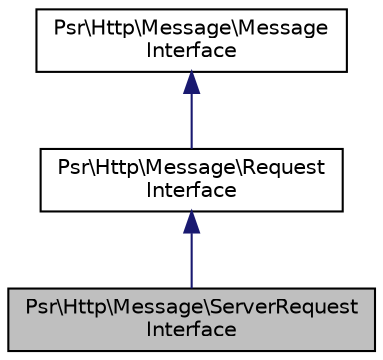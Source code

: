 digraph "Psr\Http\Message\ServerRequestInterface"
{
  edge [fontname="Helvetica",fontsize="10",labelfontname="Helvetica",labelfontsize="10"];
  node [fontname="Helvetica",fontsize="10",shape=record];
  Node4 [label="Psr\\Http\\Message\\ServerRequest\lInterface",height=0.2,width=0.4,color="black", fillcolor="grey75", style="filled", fontcolor="black"];
  Node5 -> Node4 [dir="back",color="midnightblue",fontsize="10",style="solid"];
  Node5 [label="Psr\\Http\\Message\\Request\lInterface",height=0.2,width=0.4,color="black", fillcolor="white", style="filled",URL="$interfacePsr_1_1Http_1_1Message_1_1RequestInterface.html"];
  Node6 -> Node5 [dir="back",color="midnightblue",fontsize="10",style="solid"];
  Node6 [label="Psr\\Http\\Message\\Message\lInterface",height=0.2,width=0.4,color="black", fillcolor="white", style="filled",URL="$interfacePsr_1_1Http_1_1Message_1_1MessageInterface.html"];
}
